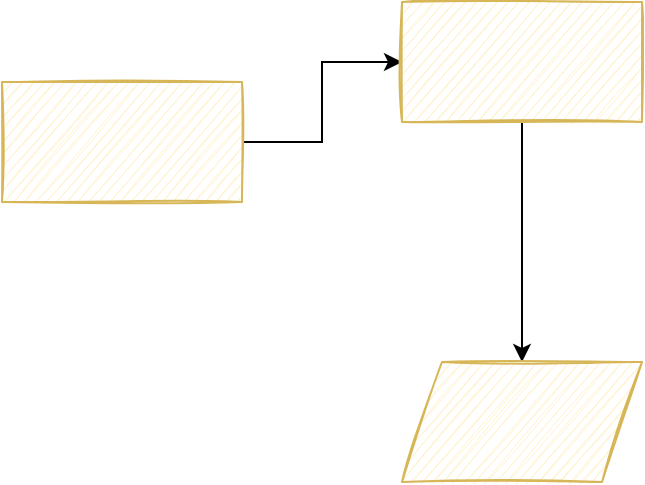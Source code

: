 <mxfile version="20.2.0" type="github">
  <diagram id="Mxf_N-GtVQwXZ8piAwLi" name="第 1 页">
    <mxGraphModel dx="782" dy="492" grid="1" gridSize="10" guides="1" tooltips="1" connect="1" arrows="1" fold="1" page="1" pageScale="1" pageWidth="827" pageHeight="1169" math="0" shadow="0">
      <root>
        <mxCell id="0" />
        <mxCell id="1" parent="0" />
        <mxCell id="qMca8e3cqmEsqugtAObH-4" value="" style="edgeStyle=orthogonalEdgeStyle;rounded=0;orthogonalLoop=1;jettySize=auto;html=1;" edge="1" parent="1" source="qMca8e3cqmEsqugtAObH-1" target="qMca8e3cqmEsqugtAObH-3">
          <mxGeometry relative="1" as="geometry" />
        </mxCell>
        <mxCell id="qMca8e3cqmEsqugtAObH-1" value="" style="rounded=0;whiteSpace=wrap;html=1;sketch=1;fillColor=#fff2cc;strokeColor=#d6b656;" vertex="1" parent="1">
          <mxGeometry x="120" y="160" width="120" height="60" as="geometry" />
        </mxCell>
        <mxCell id="qMca8e3cqmEsqugtAObH-6" value="" style="edgeStyle=orthogonalEdgeStyle;rounded=0;orthogonalLoop=1;jettySize=auto;html=1;" edge="1" parent="1" source="qMca8e3cqmEsqugtAObH-3" target="qMca8e3cqmEsqugtAObH-5">
          <mxGeometry relative="1" as="geometry" />
        </mxCell>
        <mxCell id="qMca8e3cqmEsqugtAObH-3" value="" style="whiteSpace=wrap;html=1;rounded=0;sketch=1;fillColor=#fff2cc;strokeColor=#d6b656;" vertex="1" parent="1">
          <mxGeometry x="320" y="120" width="120" height="60" as="geometry" />
        </mxCell>
        <mxCell id="qMca8e3cqmEsqugtAObH-5" value="" style="shape=parallelogram;perimeter=parallelogramPerimeter;whiteSpace=wrap;html=1;fixedSize=1;rounded=0;sketch=1;fillColor=#fff2cc;strokeColor=#d6b656;" vertex="1" parent="1">
          <mxGeometry x="320" y="300" width="120" height="60" as="geometry" />
        </mxCell>
      </root>
    </mxGraphModel>
  </diagram>
</mxfile>
